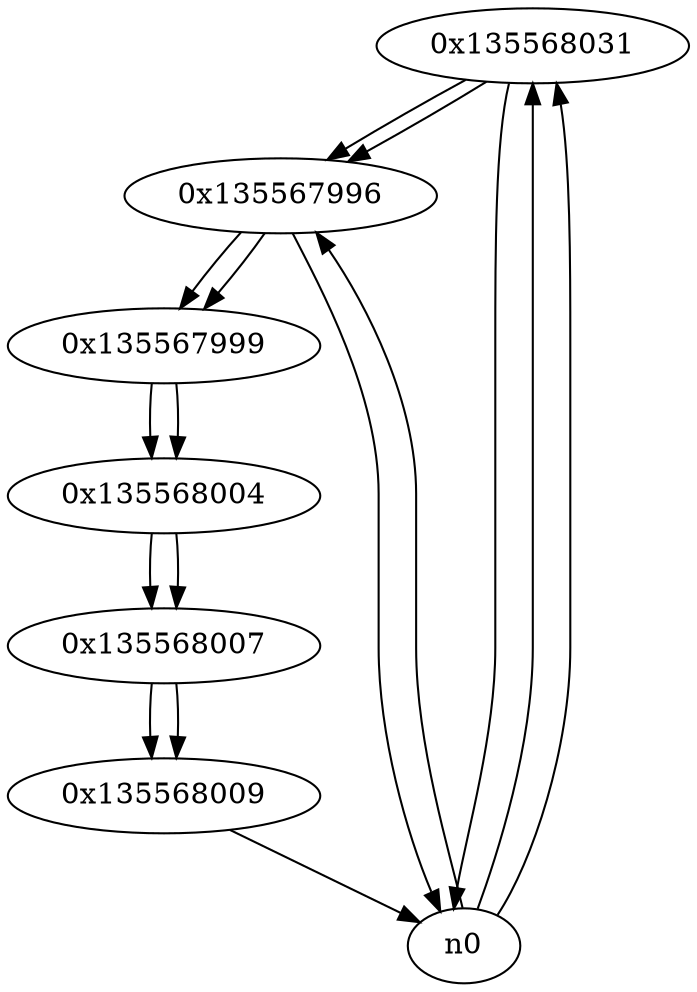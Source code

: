 digraph G{
/* nodes */
  n1 [label="0x135568031"]
  n2 [label="0x135567996"]
  n3 [label="0x135567999"]
  n4 [label="0x135568004"]
  n5 [label="0x135568007"]
  n6 [label="0x135568009"]
/* edges */
n1 -> n2;
n1 -> n0;
n0 -> n1;
n0 -> n1;
n2 -> n3;
n2 -> n0;
n0 -> n2;
n1 -> n2;
n3 -> n4;
n2 -> n3;
n4 -> n5;
n3 -> n4;
n5 -> n6;
n4 -> n5;
n6 -> n0;
n5 -> n6;
}
